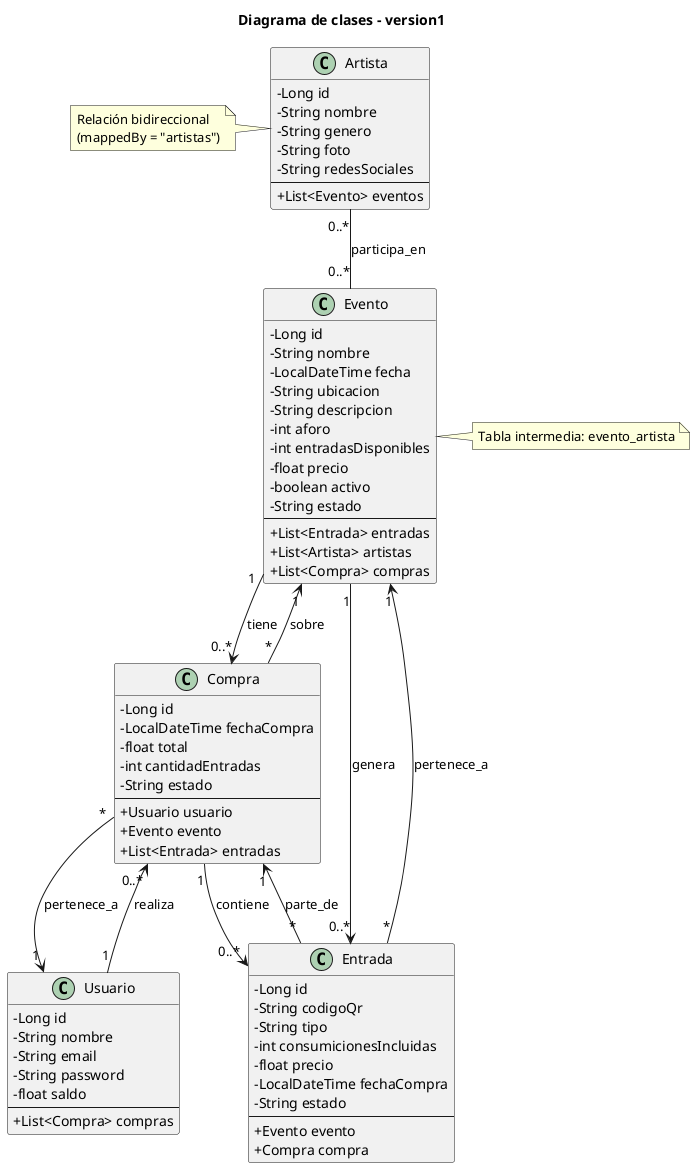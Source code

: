 @startuml
title Diagrama de clases - version1
skinparam classAttributeIconSize 0

' Clases principales
class Usuario {
	- Long id
	- String nombre
	- String email
	- String password
	- float saldo
	--
	+ List<Compra> compras
}

class Compra {
	- Long id
	- LocalDateTime fechaCompra
	- float total
	- int cantidadEntradas
	- String estado
	--
	+ Usuario usuario
	+ Evento evento
	+ List<Entrada> entradas
}

class Evento {
	- Long id
	- String nombre
	- LocalDateTime fecha
	- String ubicacion
	- String descripcion
	- int aforo
	- int entradasDisponibles
	- float precio
	- boolean activo
	- String estado
	--
	+ List<Entrada> entradas
	+ List<Artista> artistas
	+ List<Compra> compras
}

class Entrada {
	- Long id
	- String codigoQr
	- String tipo
	- int consumicionesIncluidas
	- float precio
	- LocalDateTime fechaCompra
	- String estado
	--
	+ Evento evento
	+ Compra compra
}

class Artista {
	- Long id
	- String nombre
	- String genero
	- String foto
	- String redesSociales
	--
	+ List<Evento> eventos
}

' Relaciones
Usuario "1" --> "0..*" Compra : realiza
Compra "*" --> "1" Usuario : pertenece_a

Evento "1" --> "0..*" Compra : tiene
Compra "*" --> "1" Evento : sobre

Evento "1" --> "0..*" Entrada : genera
Entrada "*" --> "1" Evento : pertenece_a

Compra "1" --> "0..*" Entrada : contiene
Entrada "*" --> "1" Compra : parte_de

' Many-to-Many entre Evento y Artista
Artista "0..*" -- "0..*" Evento : participa_en

note left of Artista
	Relación bidireccional
	(mappedBy = "artistas")
end note

note right of Evento
	Tabla intermedia: evento_artista
end note

@enduml

